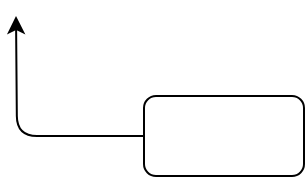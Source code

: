 <mxfile version="15.7.3" type="github">
  <diagram id="_A12FvU20wVsXRucsCNp" name="Page-1">
    <mxGraphModel dx="1038" dy="491" grid="1" gridSize="10" guides="1" tooltips="1" connect="1" arrows="1" fold="1" page="1" pageScale="1" pageWidth="827" pageHeight="1169" math="0" shadow="0">
      <root>
        <mxCell id="0" />
        <mxCell id="1" parent="0" />
        <mxCell id="64XmbE-9OJ4t9fUyWi_k-1" style="edgeStyle=orthogonalEdgeStyle;curved=0;rounded=1;sketch=0;orthogonalLoop=1;jettySize=auto;html=1;" edge="1" parent="1" source="H9oEdeWVfIFOoq2dAVlP-1">
          <mxGeometry relative="1" as="geometry">
            <mxPoint x="270" y="340" as="targetPoint" />
          </mxGeometry>
        </mxCell>
        <mxCell id="H9oEdeWVfIFOoq2dAVlP-1" value="" style="rounded=1;whiteSpace=wrap;html=1;" parent="1" vertex="1">
          <mxGeometry x="334" y="380" width="80" height="40" as="geometry" />
        </mxCell>
      </root>
    </mxGraphModel>
  </diagram>
</mxfile>
